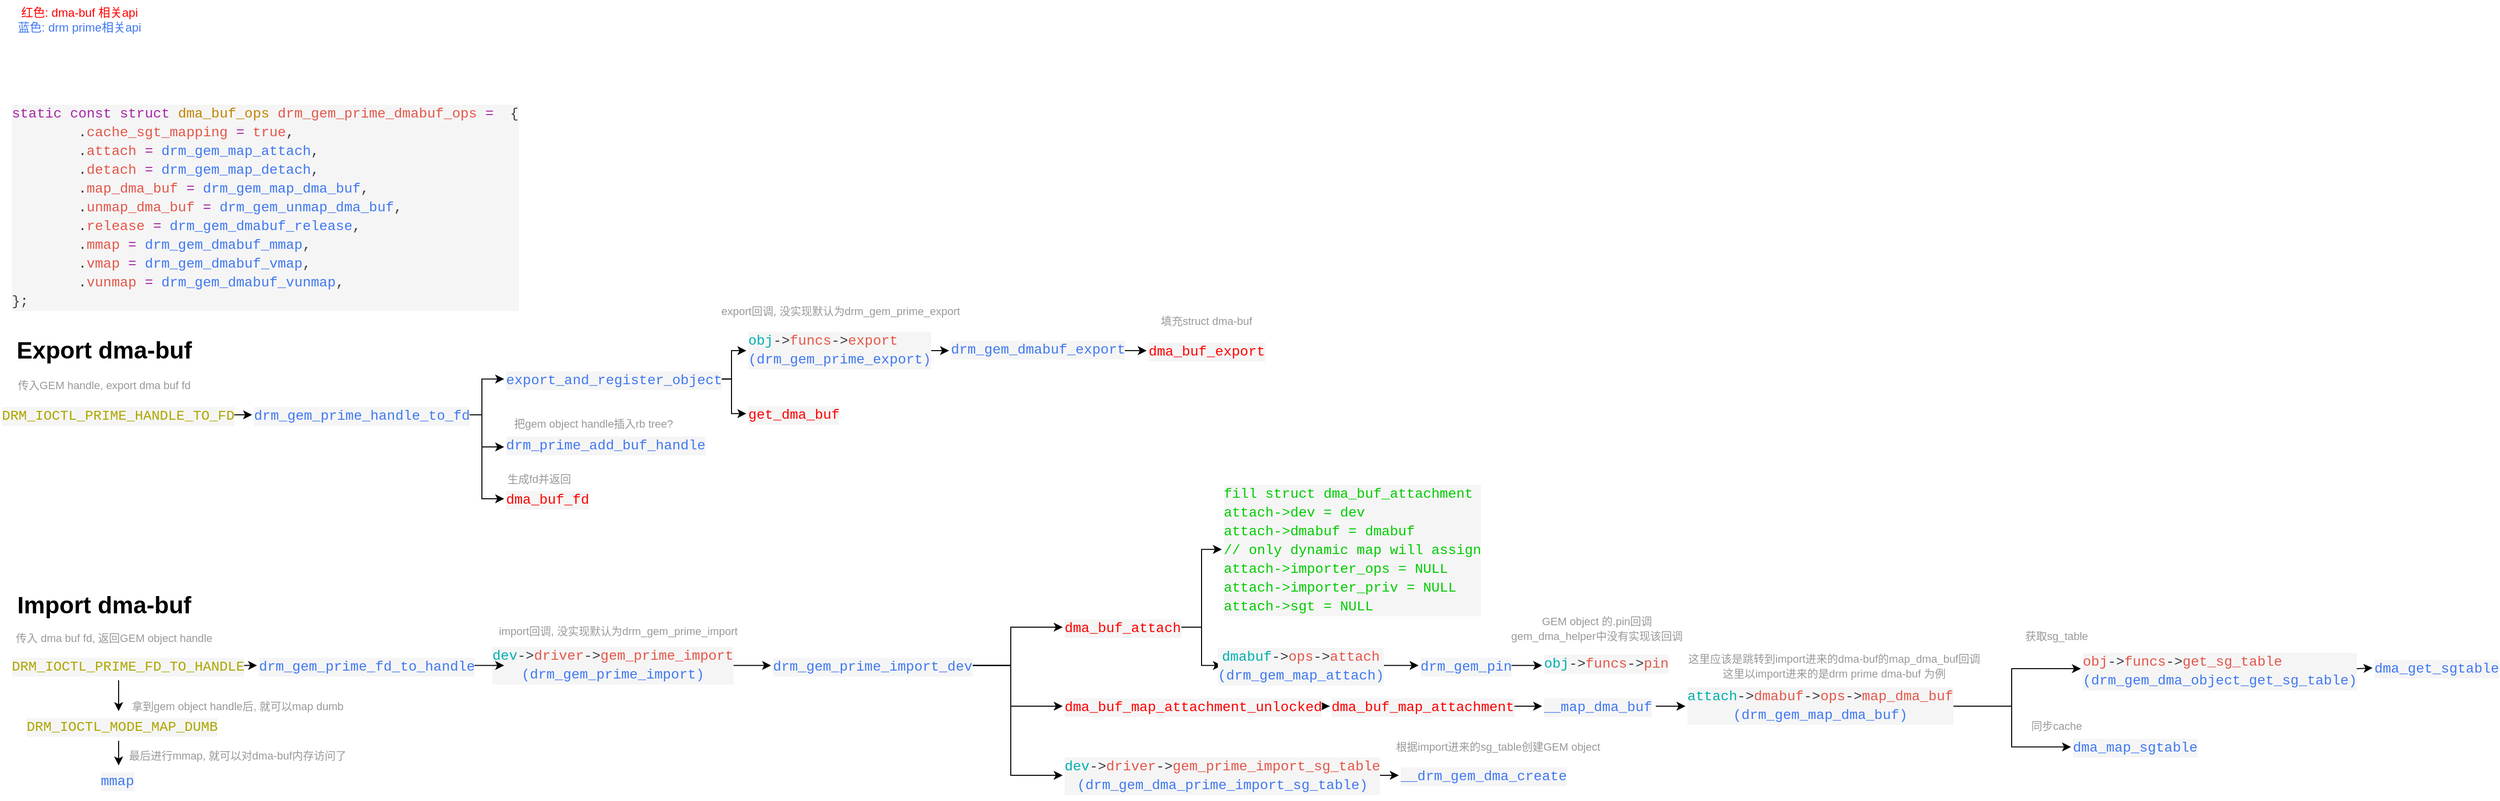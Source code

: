 <mxfile version="25.0.3">
  <diagram name="Page-1" id="syf8CGJI8Fy8KUV9CtZf">
    <mxGraphModel dx="1330" dy="1842" grid="1" gridSize="10" guides="1" tooltips="1" connect="1" arrows="1" fold="1" page="1" pageScale="1" pageWidth="827" pageHeight="1169" background="#FFFFFF" math="0" shadow="0">
      <root>
        <mxCell id="0" />
        <mxCell id="1" parent="0" />
        <mxCell id="7QPMSQ-8bjf0m_F3JloD-5" value="" style="edgeStyle=orthogonalEdgeStyle;rounded=0;orthogonalLoop=1;jettySize=auto;html=1;" parent="1" source="7QPMSQ-8bjf0m_F3JloD-2" target="7QPMSQ-8bjf0m_F3JloD-3" edge="1">
          <mxGeometry relative="1" as="geometry" />
        </mxCell>
        <mxCell id="7QPMSQ-8bjf0m_F3JloD-2" value="&lt;div style=&quot;color: #383a42;background-color: #f5f5f5;font-family: Consolas, &#39;Courier New&#39;, monospace;font-weight: normal;font-size: 14px;line-height: 19px;white-space: pre;&quot;&gt;&lt;div&gt;&lt;span style=&quot;color: #aca600;&quot;&gt;DRM_IOCTL_PRIME_HANDLE_TO_FD&lt;/span&gt;&lt;/div&gt;&lt;/div&gt;" style="text;whiteSpace=wrap;html=1;" parent="1" vertex="1">
          <mxGeometry y="55" width="230" height="30" as="geometry" />
        </mxCell>
        <mxCell id="7QPMSQ-8bjf0m_F3JloD-10" style="edgeStyle=orthogonalEdgeStyle;rounded=0;orthogonalLoop=1;jettySize=auto;html=1;exitX=1;exitY=0.5;exitDx=0;exitDy=0;entryX=0;entryY=0.5;entryDx=0;entryDy=0;" parent="1" source="7QPMSQ-8bjf0m_F3JloD-3" target="7QPMSQ-8bjf0m_F3JloD-8" edge="1">
          <mxGeometry relative="1" as="geometry" />
        </mxCell>
        <mxCell id="vuLgAwZv7nSGGhIB2zGk-6" style="edgeStyle=orthogonalEdgeStyle;rounded=0;orthogonalLoop=1;jettySize=auto;html=1;exitX=1;exitY=0.5;exitDx=0;exitDy=0;entryX=0;entryY=0.5;entryDx=0;entryDy=0;" edge="1" parent="1" source="7QPMSQ-8bjf0m_F3JloD-3" target="vuLgAwZv7nSGGhIB2zGk-5">
          <mxGeometry relative="1" as="geometry" />
        </mxCell>
        <mxCell id="vuLgAwZv7nSGGhIB2zGk-9" style="edgeStyle=orthogonalEdgeStyle;rounded=0;orthogonalLoop=1;jettySize=auto;html=1;exitX=1;exitY=0.5;exitDx=0;exitDy=0;entryX=0;entryY=0.5;entryDx=0;entryDy=0;" edge="1" parent="1" source="7QPMSQ-8bjf0m_F3JloD-3" target="vuLgAwZv7nSGGhIB2zGk-8">
          <mxGeometry relative="1" as="geometry" />
        </mxCell>
        <mxCell id="7QPMSQ-8bjf0m_F3JloD-3" value="&lt;div style=&quot;color: #383a42;background-color: #f5f5f5;font-family: Consolas, &#39;Courier New&#39;, monospace;font-weight: normal;font-size: 14px;line-height: 19px;white-space: pre;&quot;&gt;&lt;div&gt;&lt;span style=&quot;color: #4078f2;&quot;&gt;drm_gem_prime_handle_to_fd&lt;/span&gt;&lt;/div&gt;&lt;/div&gt;" style="text;whiteSpace=wrap;html=1;" parent="1" vertex="1">
          <mxGeometry x="255" y="55" width="210" height="30" as="geometry" />
        </mxCell>
        <mxCell id="7QPMSQ-8bjf0m_F3JloD-6" value="&lt;font color=&quot;#999999&quot; style=&quot;font-size: 11px;&quot;&gt;传入GEM handle, export dma buf fd&lt;/font&gt;" style="text;html=1;align=center;verticalAlign=middle;resizable=0;points=[];autosize=1;strokeColor=none;fillColor=none;" parent="1" vertex="1">
          <mxGeometry x="5" y="25" width="200" height="30" as="geometry" />
        </mxCell>
        <mxCell id="7QPMSQ-8bjf0m_F3JloD-13" value="" style="edgeStyle=orthogonalEdgeStyle;rounded=0;orthogonalLoop=1;jettySize=auto;html=1;" parent="1" source="7QPMSQ-8bjf0m_F3JloD-8" target="7QPMSQ-8bjf0m_F3JloD-12" edge="1">
          <mxGeometry relative="1" as="geometry" />
        </mxCell>
        <mxCell id="7QPMSQ-8bjf0m_F3JloD-15" style="edgeStyle=orthogonalEdgeStyle;rounded=0;orthogonalLoop=1;jettySize=auto;html=1;exitX=1;exitY=0.5;exitDx=0;exitDy=0;entryX=0;entryY=0.5;entryDx=0;entryDy=0;" parent="1" source="7QPMSQ-8bjf0m_F3JloD-8" target="7QPMSQ-8bjf0m_F3JloD-14" edge="1">
          <mxGeometry relative="1" as="geometry" />
        </mxCell>
        <mxCell id="7QPMSQ-8bjf0m_F3JloD-8" value="&lt;div style=&quot;color: #383a42;background-color: #f5f5f5;font-family: Consolas, &#39;Courier New&#39;, monospace;font-weight: normal;font-size: 14px;line-height: 19px;white-space: pre;&quot;&gt;&lt;div&gt;&lt;span style=&quot;color: #4078f2;&quot;&gt;export_and_register_object&lt;/span&gt;&lt;/div&gt;&lt;/div&gt;" style="text;whiteSpace=wrap;html=1;" parent="1" vertex="1">
          <mxGeometry x="510" y="18.75" width="210" height="30" as="geometry" />
        </mxCell>
        <mxCell id="7QPMSQ-8bjf0m_F3JloD-17" value="" style="edgeStyle=orthogonalEdgeStyle;rounded=0;orthogonalLoop=1;jettySize=auto;html=1;" parent="1" source="7QPMSQ-8bjf0m_F3JloD-12" target="7QPMSQ-8bjf0m_F3JloD-16" edge="1">
          <mxGeometry relative="1" as="geometry" />
        </mxCell>
        <mxCell id="7QPMSQ-8bjf0m_F3JloD-12" value="&lt;div style=&quot;color: #383a42;background-color: #f5f5f5;font-family: Consolas, &#39;Courier New&#39;, monospace;font-weight: normal;font-size: 14px;line-height: 19px;white-space: pre;&quot;&gt;&lt;div&gt;&lt;div style=&quot;line-height: 19px;&quot;&gt;&lt;span style=&quot;color: #00afaf;&quot;&gt;obj&lt;/span&gt;-&amp;gt;&lt;span style=&quot;color: #e45649;&quot;&gt;funcs&lt;/span&gt;-&amp;gt;&lt;span style=&quot;color: #e45649;&quot;&gt;export&lt;/span&gt;&lt;/div&gt;&lt;/div&gt;&lt;div&gt;&lt;span style=&quot;color: #4078f2;&quot;&gt;(drm_gem_prime_export)&lt;/span&gt;&lt;/div&gt;&lt;/div&gt;" style="text;whiteSpace=wrap;html=1;" parent="1" vertex="1">
          <mxGeometry x="755" y="-21.25" width="160" height="52.5" as="geometry" />
        </mxCell>
        <mxCell id="7QPMSQ-8bjf0m_F3JloD-14" value="&lt;div style=&quot;background-color: rgb(245, 245, 245); font-family: Consolas, &amp;quot;Courier New&amp;quot;, monospace; font-weight: normal; font-size: 14px; line-height: 19px; white-space: pre;&quot;&gt;&lt;div style=&quot;&quot;&gt;&lt;font color=&quot;#ff0000&quot;&gt;get_dma_buf&lt;/font&gt;&lt;/div&gt;&lt;/div&gt;" style="text;whiteSpace=wrap;html=1;" parent="1" vertex="1">
          <mxGeometry x="755" y="53.75" width="90" height="30" as="geometry" />
        </mxCell>
        <mxCell id="7QPMSQ-8bjf0m_F3JloD-19" value="" style="edgeStyle=orthogonalEdgeStyle;rounded=0;orthogonalLoop=1;jettySize=auto;html=1;" parent="1" source="7QPMSQ-8bjf0m_F3JloD-16" target="7QPMSQ-8bjf0m_F3JloD-18" edge="1">
          <mxGeometry relative="1" as="geometry" />
        </mxCell>
        <mxCell id="7QPMSQ-8bjf0m_F3JloD-16" value="&lt;div style=&quot;color: #383a42;background-color: #f5f5f5;font-family: Consolas, &#39;Courier New&#39;, monospace;font-weight: normal;font-size: 14px;line-height: 19px;white-space: pre;&quot;&gt;&lt;div&gt;&lt;span style=&quot;color: #4078f2;&quot;&gt;drm_gem_dmabuf_export&lt;/span&gt;&lt;/div&gt;&lt;/div&gt;" style="text;whiteSpace=wrap;html=1;" parent="1" vertex="1">
          <mxGeometry x="960" y="-12.5" width="170" height="35" as="geometry" />
        </mxCell>
        <mxCell id="7QPMSQ-8bjf0m_F3JloD-18" value="&lt;div style=&quot;background-color: rgb(245, 245, 245); font-family: Consolas, &amp;quot;Courier New&amp;quot;, monospace; font-weight: normal; font-size: 14px; line-height: 19px; white-space: pre;&quot;&gt;&lt;div style=&quot;&quot;&gt;&lt;font color=&quot;#ff0000&quot;&gt;dma_buf_export&lt;/font&gt;&lt;/div&gt;&lt;/div&gt;" style="text;whiteSpace=wrap;html=1;" parent="1" vertex="1">
          <mxGeometry x="1160" y="-10" width="120" height="30" as="geometry" />
        </mxCell>
        <mxCell id="7QPMSQ-8bjf0m_F3JloD-24" value="" style="edgeStyle=orthogonalEdgeStyle;rounded=0;orthogonalLoop=1;jettySize=auto;html=1;" parent="1" source="7QPMSQ-8bjf0m_F3JloD-20" target="7QPMSQ-8bjf0m_F3JloD-23" edge="1">
          <mxGeometry relative="1" as="geometry" />
        </mxCell>
        <mxCell id="vuLgAwZv7nSGGhIB2zGk-18" value="" style="edgeStyle=orthogonalEdgeStyle;rounded=0;orthogonalLoop=1;jettySize=auto;html=1;" edge="1" parent="1" source="7QPMSQ-8bjf0m_F3JloD-20" target="vuLgAwZv7nSGGhIB2zGk-17">
          <mxGeometry relative="1" as="geometry" />
        </mxCell>
        <mxCell id="7QPMSQ-8bjf0m_F3JloD-20" value="&lt;div style=&quot;color: #383a42;background-color: #f5f5f5;font-family: Consolas, &#39;Courier New&#39;, monospace;font-weight: normal;font-size: 14px;line-height: 19px;white-space: pre;&quot;&gt;&lt;div&gt;&lt;span style=&quot;color: #aca600;&quot;&gt;DRM_IOCTL_PRIME_FD_TO_HANDLE&lt;/span&gt;&lt;/div&gt;&lt;/div&gt;" style="text;whiteSpace=wrap;html=1;" parent="1" vertex="1">
          <mxGeometry x="10" y="308.75" width="220" height="30" as="geometry" />
        </mxCell>
        <mxCell id="7QPMSQ-8bjf0m_F3JloD-21" value="传入 dma buf fd, 返回GEM object handle" style="text;html=1;align=center;verticalAlign=middle;resizable=0;points=[];autosize=1;strokeColor=none;fillColor=none;fontSize=11;fontColor=#999999;" parent="1" vertex="1">
          <mxGeometry x="5" y="281.25" width="220" height="30" as="geometry" />
        </mxCell>
        <mxCell id="7QPMSQ-8bjf0m_F3JloD-27" value="" style="edgeStyle=orthogonalEdgeStyle;rounded=0;orthogonalLoop=1;jettySize=auto;html=1;" parent="1" source="7QPMSQ-8bjf0m_F3JloD-22" target="7QPMSQ-8bjf0m_F3JloD-25" edge="1">
          <mxGeometry relative="1" as="geometry" />
        </mxCell>
        <mxCell id="7QPMSQ-8bjf0m_F3JloD-22" value="&lt;div style=&quot;color: #383a42;background-color: #f5f5f5;font-family: Consolas, &#39;Courier New&#39;, monospace;font-weight: normal;font-size: 14px;line-height: 19px;white-space: pre;&quot;&gt;&lt;div&gt;&lt;div style=&quot;line-height: 19px;&quot;&gt;&lt;span style=&quot;color: #00afaf;&quot;&gt;dev&lt;/span&gt;-&amp;gt;&lt;span style=&quot;color: #e45649;&quot;&gt;driver&lt;/span&gt;-&amp;gt;&lt;span style=&quot;color: #e45649;&quot;&gt;gem_prime_import&lt;/span&gt;&lt;/div&gt;&lt;/div&gt;&lt;div&gt;&lt;span style=&quot;color: #4078f2;&quot;&gt;(drm_gem_prime_import)&lt;/span&gt;&lt;/div&gt;&lt;/div&gt;" style="text;whiteSpace=wrap;html=1;align=center;" parent="1" vertex="1">
          <mxGeometry x="510" y="297.5" width="220" height="52.5" as="geometry" />
        </mxCell>
        <mxCell id="7QPMSQ-8bjf0m_F3JloD-26" value="" style="edgeStyle=orthogonalEdgeStyle;rounded=0;orthogonalLoop=1;jettySize=auto;html=1;" parent="1" source="7QPMSQ-8bjf0m_F3JloD-23" target="7QPMSQ-8bjf0m_F3JloD-22" edge="1">
          <mxGeometry relative="1" as="geometry" />
        </mxCell>
        <mxCell id="7QPMSQ-8bjf0m_F3JloD-23" value="&lt;div style=&quot;color: #383a42;background-color: #f5f5f5;font-family: Consolas, &#39;Courier New&#39;, monospace;font-weight: normal;font-size: 14px;line-height: 19px;white-space: pre;&quot;&gt;&lt;div&gt;&lt;span style=&quot;color: #4078f2;&quot;&gt;drm_gem_prime_fd_to_handle&lt;/span&gt;&lt;/div&gt;&lt;/div&gt;" style="text;whiteSpace=wrap;html=1;" parent="1" vertex="1">
          <mxGeometry x="260" y="308.75" width="210" height="30" as="geometry" />
        </mxCell>
        <mxCell id="7QPMSQ-8bjf0m_F3JloD-29" style="edgeStyle=orthogonalEdgeStyle;rounded=0;orthogonalLoop=1;jettySize=auto;html=1;exitX=1;exitY=0.5;exitDx=0;exitDy=0;entryX=0;entryY=0.5;entryDx=0;entryDy=0;" parent="1" source="7QPMSQ-8bjf0m_F3JloD-25" target="7QPMSQ-8bjf0m_F3JloD-28" edge="1">
          <mxGeometry relative="1" as="geometry" />
        </mxCell>
        <mxCell id="7QPMSQ-8bjf0m_F3JloD-41" style="edgeStyle=orthogonalEdgeStyle;rounded=0;orthogonalLoop=1;jettySize=auto;html=1;exitX=1;exitY=0.5;exitDx=0;exitDy=0;entryX=0;entryY=0.5;entryDx=0;entryDy=0;" parent="1" source="7QPMSQ-8bjf0m_F3JloD-25" target="7QPMSQ-8bjf0m_F3JloD-39" edge="1">
          <mxGeometry relative="1" as="geometry" />
        </mxCell>
        <mxCell id="7QPMSQ-8bjf0m_F3JloD-43" style="edgeStyle=orthogonalEdgeStyle;rounded=0;orthogonalLoop=1;jettySize=auto;html=1;exitX=1;exitY=0.5;exitDx=0;exitDy=0;entryX=0;entryY=0.5;entryDx=0;entryDy=0;" parent="1" source="7QPMSQ-8bjf0m_F3JloD-25" target="7QPMSQ-8bjf0m_F3JloD-42" edge="1">
          <mxGeometry relative="1" as="geometry" />
        </mxCell>
        <mxCell id="7QPMSQ-8bjf0m_F3JloD-25" value="&lt;div style=&quot;color: #383a42;background-color: #f5f5f5;font-family: Consolas, &#39;Courier New&#39;, monospace;font-weight: normal;font-size: 14px;line-height: 19px;white-space: pre;&quot;&gt;&lt;div&gt;&lt;span style=&quot;color: #4078f2;&quot;&gt;drm_gem_prime_import_dev&lt;/span&gt;&lt;/div&gt;&lt;/div&gt;" style="text;whiteSpace=wrap;html=1;" parent="1" vertex="1">
          <mxGeometry x="780" y="308.75" width="190" height="30" as="geometry" />
        </mxCell>
        <mxCell id="7QPMSQ-8bjf0m_F3JloD-31" value="" style="edgeStyle=orthogonalEdgeStyle;rounded=0;orthogonalLoop=1;jettySize=auto;html=1;" parent="1" source="7QPMSQ-8bjf0m_F3JloD-28" target="7QPMSQ-8bjf0m_F3JloD-30" edge="1">
          <mxGeometry relative="1" as="geometry" />
        </mxCell>
        <mxCell id="7QPMSQ-8bjf0m_F3JloD-54" style="edgeStyle=orthogonalEdgeStyle;rounded=0;orthogonalLoop=1;jettySize=auto;html=1;exitX=1;exitY=0.5;exitDx=0;exitDy=0;entryX=0;entryY=0.5;entryDx=0;entryDy=0;" parent="1" source="7QPMSQ-8bjf0m_F3JloD-28" target="7QPMSQ-8bjf0m_F3JloD-52" edge="1">
          <mxGeometry relative="1" as="geometry" />
        </mxCell>
        <mxCell id="7QPMSQ-8bjf0m_F3JloD-28" value="&lt;div style=&quot;background-color: rgb(245, 245, 245); font-family: Consolas, &amp;quot;Courier New&amp;quot;, monospace; font-weight: normal; font-size: 14px; line-height: 19px; white-space: pre;&quot;&gt;&lt;div style=&quot;&quot;&gt;&lt;font color=&quot;#ff0000&quot;&gt;dma_buf_attach&lt;/font&gt;&lt;/div&gt;&lt;/div&gt;" style="text;whiteSpace=wrap;html=1;" parent="1" vertex="1">
          <mxGeometry x="1075" y="270" width="120" height="30" as="geometry" />
        </mxCell>
        <mxCell id="7QPMSQ-8bjf0m_F3JloD-35" value="" style="edgeStyle=orthogonalEdgeStyle;rounded=0;orthogonalLoop=1;jettySize=auto;html=1;" parent="1" source="7QPMSQ-8bjf0m_F3JloD-30" target="7QPMSQ-8bjf0m_F3JloD-34" edge="1">
          <mxGeometry relative="1" as="geometry" />
        </mxCell>
        <mxCell id="7QPMSQ-8bjf0m_F3JloD-30" value="&lt;div style=&quot;background-color: rgb(245, 245, 245); font-family: Consolas, &amp;quot;Courier New&amp;quot;, monospace; font-weight: normal; font-size: 14px; line-height: 19px; white-space: pre;&quot;&gt;&lt;div style=&quot;color: rgb(56, 58, 66);&quot;&gt;&lt;span style=&quot;color: #00afaf;&quot;&gt;dmabuf&lt;/span&gt;&lt;span style=&quot;color: #383a42;&quot;&gt;-&amp;gt;&lt;/span&gt;&lt;span style=&quot;color: #e45649;&quot;&gt;ops&lt;/span&gt;&lt;span style=&quot;color: #383a42;&quot;&gt;-&amp;gt;&lt;/span&gt;&lt;span style=&quot;color: #e45649;&quot;&gt;attach&lt;/span&gt;&lt;/div&gt;&lt;div style=&quot;&quot;&gt;&lt;span style=&quot;color: rgb(64, 120, 242);&quot;&gt;(drm_gem_map_attach)&lt;/span&gt;&lt;/div&gt;&lt;/div&gt;" style="text;whiteSpace=wrap;html=1;align=center;" parent="1" vertex="1">
          <mxGeometry x="1236" y="298.75" width="160" height="50" as="geometry" />
        </mxCell>
        <mxCell id="7QPMSQ-8bjf0m_F3JloD-32" value="&lt;div style=&quot;color: #383a42;background-color: #f5f5f5;font-family: Consolas, &#39;Courier New&#39;, monospace;font-weight: normal;font-size: 14px;line-height: 19px;white-space: pre;&quot;&gt;&lt;div&gt;&lt;span style=&quot;color: #a626a4;&quot;&gt;static&lt;/span&gt;&lt;span style=&quot;color: #383a42;&quot;&gt; &lt;/span&gt;&lt;span style=&quot;color: #a626a4;&quot;&gt;const&lt;/span&gt;&lt;span style=&quot;color: #383a42;&quot;&gt; &lt;/span&gt;&lt;span style=&quot;color: #a626a4;&quot;&gt;struct&lt;/span&gt;&lt;span style=&quot;color: #383a42;&quot;&gt; &lt;/span&gt;&lt;span style=&quot;color: #c18401;&quot;&gt;dma_buf_ops&lt;/span&gt;&lt;span style=&quot;color: #383a42;&quot;&gt; &lt;/span&gt;&lt;span style=&quot;color: #e45649;&quot;&gt;drm_gem_prime_dmabuf_ops&lt;/span&gt;&lt;span style=&quot;color: #383a42;&quot;&gt; &lt;/span&gt;&lt;span style=&quot;color: #a626a4;&quot;&gt;=&lt;/span&gt;&lt;span style=&quot;color: #383a42;&quot;&gt; &amp;nbsp;{&lt;/span&gt;&lt;/div&gt;&lt;div&gt;&lt;span style=&quot;color: #383a42;&quot;&gt;&amp;nbsp; &amp;nbsp; &amp;nbsp; &amp;nbsp; .&lt;/span&gt;&lt;span style=&quot;color: #e45649;&quot;&gt;cache_sgt_mapping&lt;/span&gt;&lt;span style=&quot;color: #383a42;&quot;&gt; &lt;/span&gt;&lt;span style=&quot;color: #a626a4;&quot;&gt;=&lt;/span&gt;&lt;span style=&quot;color: #383a42;&quot;&gt; &lt;/span&gt;&lt;span style=&quot;color: #e45649;&quot;&gt;true&lt;/span&gt;&lt;span style=&quot;color: #383a42;&quot;&gt;,&lt;/span&gt;&lt;/div&gt;&lt;div&gt;&lt;span style=&quot;color: #383a42;&quot;&gt;&amp;nbsp; &amp;nbsp; &amp;nbsp; &amp;nbsp; .&lt;/span&gt;&lt;span style=&quot;color: #e45649;&quot;&gt;attach&lt;/span&gt;&lt;span style=&quot;color: #383a42;&quot;&gt; &lt;/span&gt;&lt;span style=&quot;color: #a626a4;&quot;&gt;=&lt;/span&gt;&lt;span style=&quot;color: #383a42;&quot;&gt; &lt;/span&gt;&lt;span style=&quot;color: #4078f2;&quot;&gt;drm_gem_map_attach&lt;/span&gt;&lt;span style=&quot;color: #383a42;&quot;&gt;,&lt;/span&gt;&lt;/div&gt;&lt;div&gt;&lt;span style=&quot;color: #383a42;&quot;&gt;&amp;nbsp; &amp;nbsp; &amp;nbsp; &amp;nbsp; .&lt;/span&gt;&lt;span style=&quot;color: #e45649;&quot;&gt;detach&lt;/span&gt;&lt;span style=&quot;color: #383a42;&quot;&gt; &lt;/span&gt;&lt;span style=&quot;color: #a626a4;&quot;&gt;=&lt;/span&gt;&lt;span style=&quot;color: #383a42;&quot;&gt; &lt;/span&gt;&lt;span style=&quot;color: #4078f2;&quot;&gt;drm_gem_map_detach&lt;/span&gt;&lt;span style=&quot;color: #383a42;&quot;&gt;,&lt;/span&gt;&lt;/div&gt;&lt;div&gt;&lt;span style=&quot;color: #383a42;&quot;&gt;&amp;nbsp; &amp;nbsp; &amp;nbsp; &amp;nbsp; .&lt;/span&gt;&lt;span style=&quot;color: #e45649;&quot;&gt;map_dma_buf&lt;/span&gt;&lt;span style=&quot;color: #383a42;&quot;&gt; &lt;/span&gt;&lt;span style=&quot;color: #a626a4;&quot;&gt;=&lt;/span&gt;&lt;span style=&quot;color: #383a42;&quot;&gt; &lt;/span&gt;&lt;span style=&quot;color: #4078f2;&quot;&gt;drm_gem_map_dma_buf&lt;/span&gt;&lt;span style=&quot;color: #383a42;&quot;&gt;,&lt;/span&gt;&lt;/div&gt;&lt;div&gt;&lt;span style=&quot;color: #383a42;&quot;&gt;&amp;nbsp; &amp;nbsp; &amp;nbsp; &amp;nbsp; .&lt;/span&gt;&lt;span style=&quot;color: #e45649;&quot;&gt;unmap_dma_buf&lt;/span&gt;&lt;span style=&quot;color: #383a42;&quot;&gt; &lt;/span&gt;&lt;span style=&quot;color: #a626a4;&quot;&gt;=&lt;/span&gt;&lt;span style=&quot;color: #383a42;&quot;&gt; &lt;/span&gt;&lt;span style=&quot;color: #4078f2;&quot;&gt;drm_gem_unmap_dma_buf&lt;/span&gt;&lt;span style=&quot;color: #383a42;&quot;&gt;,&lt;/span&gt;&lt;/div&gt;&lt;div&gt;&lt;span style=&quot;color: #383a42;&quot;&gt;&amp;nbsp; &amp;nbsp; &amp;nbsp; &amp;nbsp; .&lt;/span&gt;&lt;span style=&quot;color: #e45649;&quot;&gt;release&lt;/span&gt;&lt;span style=&quot;color: #383a42;&quot;&gt; &lt;/span&gt;&lt;span style=&quot;color: #a626a4;&quot;&gt;=&lt;/span&gt;&lt;span style=&quot;color: #383a42;&quot;&gt; &lt;/span&gt;&lt;span style=&quot;color: #4078f2;&quot;&gt;drm_gem_dmabuf_release&lt;/span&gt;&lt;span style=&quot;color: #383a42;&quot;&gt;,&lt;/span&gt;&lt;/div&gt;&lt;div&gt;&lt;span style=&quot;color: #383a42;&quot;&gt;&amp;nbsp; &amp;nbsp; &amp;nbsp; &amp;nbsp; .&lt;/span&gt;&lt;span style=&quot;color: #e45649;&quot;&gt;mmap&lt;/span&gt;&lt;span style=&quot;color: #383a42;&quot;&gt; &lt;/span&gt;&lt;span style=&quot;color: #a626a4;&quot;&gt;=&lt;/span&gt;&lt;span style=&quot;color: #383a42;&quot;&gt; &lt;/span&gt;&lt;span style=&quot;color: #4078f2;&quot;&gt;drm_gem_dmabuf_mmap&lt;/span&gt;&lt;span style=&quot;color: #383a42;&quot;&gt;,&lt;/span&gt;&lt;/div&gt;&lt;div&gt;&lt;span style=&quot;color: #383a42;&quot;&gt;&amp;nbsp; &amp;nbsp; &amp;nbsp; &amp;nbsp; .&lt;/span&gt;&lt;span style=&quot;color: #e45649;&quot;&gt;vmap&lt;/span&gt;&lt;span style=&quot;color: #383a42;&quot;&gt; &lt;/span&gt;&lt;span style=&quot;color: #a626a4;&quot;&gt;=&lt;/span&gt;&lt;span style=&quot;color: #383a42;&quot;&gt; &lt;/span&gt;&lt;span style=&quot;color: #4078f2;&quot;&gt;drm_gem_dmabuf_vmap&lt;/span&gt;&lt;span style=&quot;color: #383a42;&quot;&gt;,&lt;/span&gt;&lt;/div&gt;&lt;div&gt;&lt;span style=&quot;color: #383a42;&quot;&gt;&amp;nbsp; &amp;nbsp; &amp;nbsp; &amp;nbsp; .&lt;/span&gt;&lt;span style=&quot;color: #e45649;&quot;&gt;vunmap&lt;/span&gt;&lt;span style=&quot;color: #383a42;&quot;&gt; &lt;/span&gt;&lt;span style=&quot;color: #a626a4;&quot;&gt;=&lt;/span&gt;&lt;span style=&quot;color: #383a42;&quot;&gt; &lt;/span&gt;&lt;span style=&quot;color: #4078f2;&quot;&gt;drm_gem_dmabuf_vunmap&lt;/span&gt;&lt;span style=&quot;color: #383a42;&quot;&gt;,&lt;/span&gt;&lt;/div&gt;&lt;div&gt;&lt;span style=&quot;color: #383a42;&quot;&gt;};&lt;/span&gt;&lt;/div&gt;&lt;/div&gt;" style="text;whiteSpace=wrap;html=1;" parent="1" vertex="1">
          <mxGeometry x="10" y="-251.25" width="500" height="230" as="geometry" />
        </mxCell>
        <mxCell id="7QPMSQ-8bjf0m_F3JloD-37" value="" style="edgeStyle=orthogonalEdgeStyle;rounded=0;orthogonalLoop=1;jettySize=auto;html=1;" parent="1" source="7QPMSQ-8bjf0m_F3JloD-34" target="7QPMSQ-8bjf0m_F3JloD-36" edge="1">
          <mxGeometry relative="1" as="geometry" />
        </mxCell>
        <mxCell id="7QPMSQ-8bjf0m_F3JloD-34" value="&lt;div style=&quot;color: #383a42;background-color: #f5f5f5;font-family: Consolas, &#39;Courier New&#39;, monospace;font-weight: normal;font-size: 14px;line-height: 19px;white-space: pre;&quot;&gt;&lt;div&gt;&lt;span style=&quot;color: #4078f2;&quot;&gt;drm_gem_pin&lt;/span&gt;&lt;/div&gt;&lt;/div&gt;" style="text;whiteSpace=wrap;html=1;" parent="1" vertex="1">
          <mxGeometry x="1435" y="308.75" width="90" height="30" as="geometry" />
        </mxCell>
        <mxCell id="7QPMSQ-8bjf0m_F3JloD-36" value="&lt;div style=&quot;color: #383a42;background-color: #f5f5f5;font-family: Consolas, &#39;Courier New&#39;, monospace;font-weight: normal;font-size: 14px;line-height: 19px;white-space: pre;&quot;&gt;&lt;div&gt;&lt;span style=&quot;color: #00afaf;&quot;&gt;obj&lt;/span&gt;&lt;span style=&quot;color: #383a42;&quot;&gt;-&amp;gt;&lt;/span&gt;&lt;span style=&quot;color: #e45649;&quot;&gt;funcs&lt;/span&gt;&lt;span style=&quot;color: #383a42;&quot;&gt;-&amp;gt;&lt;/span&gt;&lt;span style=&quot;color: #e45649;&quot;&gt;pin&lt;/span&gt;&lt;/div&gt;&lt;/div&gt;" style="text;whiteSpace=wrap;html=1;" parent="1" vertex="1">
          <mxGeometry x="1560" y="306.25" width="120" height="35" as="geometry" />
        </mxCell>
        <mxCell id="7QPMSQ-8bjf0m_F3JloD-38" value="&lt;font color=&quot;#999999&quot; style=&quot;font-size: 11px;&quot;&gt;GEM object 的.pin回调&lt;/font&gt;&lt;div&gt;&lt;font color=&quot;#999999&quot;&gt;&lt;span style=&quot;font-size: 11px;&quot;&gt;gem_dma_helper中没有实现该回调&lt;/span&gt;&lt;/font&gt;&lt;/div&gt;" style="text;html=1;align=center;verticalAlign=middle;resizable=0;points=[];autosize=1;strokeColor=none;fillColor=none;" parent="1" vertex="1">
          <mxGeometry x="1515" y="266.25" width="200" height="40" as="geometry" />
        </mxCell>
        <mxCell id="7QPMSQ-8bjf0m_F3JloD-46" value="" style="edgeStyle=orthogonalEdgeStyle;rounded=0;orthogonalLoop=1;jettySize=auto;html=1;" parent="1" source="7QPMSQ-8bjf0m_F3JloD-39" target="7QPMSQ-8bjf0m_F3JloD-45" edge="1">
          <mxGeometry relative="1" as="geometry" />
        </mxCell>
        <mxCell id="7QPMSQ-8bjf0m_F3JloD-39" value="&lt;div style=&quot;background-color: rgb(245, 245, 245); font-family: Consolas, &amp;quot;Courier New&amp;quot;, monospace; font-weight: normal; font-size: 14px; line-height: 19px; white-space: pre;&quot;&gt;&lt;div style=&quot;&quot;&gt;&lt;font color=&quot;#ff0000&quot;&gt;dma_buf_map_attachment_unlocked&lt;/font&gt;&lt;/div&gt;&lt;/div&gt;" style="text;whiteSpace=wrap;html=1;" parent="1" vertex="1">
          <mxGeometry x="1075" y="350" width="250" height="30" as="geometry" />
        </mxCell>
        <mxCell id="7QPMSQ-8bjf0m_F3JloD-40" value="&lt;font color=&quot;#ff0000&quot;&gt;红色: dma-buf 相关api&lt;/font&gt;&lt;div&gt;&lt;font color=&quot;#4078f2&quot;&gt;蓝色: drm prime相关api&lt;/font&gt;&lt;/div&gt;" style="text;html=1;align=center;verticalAlign=middle;resizable=0;points=[];autosize=1;strokeColor=none;fillColor=none;" parent="1" vertex="1">
          <mxGeometry x="5" y="-350" width="150" height="40" as="geometry" />
        </mxCell>
        <mxCell id="7QPMSQ-8bjf0m_F3JloD-67" value="" style="edgeStyle=orthogonalEdgeStyle;rounded=0;orthogonalLoop=1;jettySize=auto;html=1;" parent="1" source="7QPMSQ-8bjf0m_F3JloD-42" target="7QPMSQ-8bjf0m_F3JloD-66" edge="1">
          <mxGeometry relative="1" as="geometry" />
        </mxCell>
        <mxCell id="7QPMSQ-8bjf0m_F3JloD-42" value="&lt;div style=&quot;background-color: rgb(245, 245, 245); font-family: Consolas, &amp;quot;Courier New&amp;quot;, monospace; font-weight: normal; font-size: 14px; line-height: 19px; white-space: pre;&quot;&gt;&lt;div style=&quot;color: rgb(56, 58, 66);&quot;&gt;&lt;span style=&quot;color: #00afaf;&quot;&gt;dev&lt;/span&gt;&lt;span style=&quot;color: #383a42;&quot;&gt;-&amp;gt;&lt;/span&gt;&lt;span style=&quot;color: #e45649;&quot;&gt;driver&lt;/span&gt;&lt;span style=&quot;color: #383a42;&quot;&gt;-&amp;gt;&lt;/span&gt;&lt;span style=&quot;color: #e45649;&quot;&gt;gem_prime_import_sg_table&lt;/span&gt;&lt;/div&gt;&lt;div style=&quot;text-align: center;&quot;&gt;&lt;font color=&quot;#4078f2&quot;&gt;(drm_gem_dma_prime_import_sg_table)&lt;/font&gt;&lt;/div&gt;&lt;/div&gt;" style="text;whiteSpace=wrap;html=1;" parent="1" vertex="1">
          <mxGeometry x="1075" y="410" width="300" height="50" as="geometry" />
        </mxCell>
        <mxCell id="7QPMSQ-8bjf0m_F3JloD-48" value="" style="edgeStyle=orthogonalEdgeStyle;rounded=0;orthogonalLoop=1;jettySize=auto;html=1;" parent="1" source="7QPMSQ-8bjf0m_F3JloD-45" target="7QPMSQ-8bjf0m_F3JloD-47" edge="1">
          <mxGeometry relative="1" as="geometry" />
        </mxCell>
        <mxCell id="7QPMSQ-8bjf0m_F3JloD-45" value="&lt;div style=&quot;background-color: rgb(245, 245, 245); font-family: Consolas, &amp;quot;Courier New&amp;quot;, monospace; font-weight: normal; font-size: 14px; line-height: 19px; white-space: pre;&quot;&gt;&lt;div style=&quot;&quot;&gt;&lt;font color=&quot;#ff0000&quot;&gt;dma_buf_map_attachment&lt;/font&gt;&lt;/div&gt;&lt;/div&gt;" style="text;whiteSpace=wrap;html=1;" parent="1" vertex="1">
          <mxGeometry x="1345" y="350" width="180" height="30" as="geometry" />
        </mxCell>
        <mxCell id="7QPMSQ-8bjf0m_F3JloD-50" value="" style="edgeStyle=orthogonalEdgeStyle;rounded=0;orthogonalLoop=1;jettySize=auto;html=1;" parent="1" source="7QPMSQ-8bjf0m_F3JloD-47" target="7QPMSQ-8bjf0m_F3JloD-49" edge="1">
          <mxGeometry relative="1" as="geometry" />
        </mxCell>
        <mxCell id="7QPMSQ-8bjf0m_F3JloD-47" value="&lt;div style=&quot;color: #383a42;background-color: #f5f5f5;font-family: Consolas, &#39;Courier New&#39;, monospace;font-weight: normal;font-size: 14px;line-height: 19px;white-space: pre;&quot;&gt;&lt;div&gt;&lt;span style=&quot;color: #4078f2;&quot;&gt;__map_dma_buf&lt;/span&gt;&lt;/div&gt;&lt;/div&gt;" style="text;whiteSpace=wrap;html=1;" parent="1" vertex="1">
          <mxGeometry x="1560" y="350" width="115" height="30" as="geometry" />
        </mxCell>
        <mxCell id="7QPMSQ-8bjf0m_F3JloD-70" style="edgeStyle=orthogonalEdgeStyle;rounded=0;orthogonalLoop=1;jettySize=auto;html=1;exitX=1;exitY=0.5;exitDx=0;exitDy=0;" parent="1" source="7QPMSQ-8bjf0m_F3JloD-49" target="7QPMSQ-8bjf0m_F3JloD-55" edge="1">
          <mxGeometry relative="1" as="geometry">
            <Array as="points">
              <mxPoint x="2035" y="365" />
              <mxPoint x="2035" y="327" />
            </Array>
          </mxGeometry>
        </mxCell>
        <mxCell id="7QPMSQ-8bjf0m_F3JloD-71" style="edgeStyle=orthogonalEdgeStyle;rounded=0;orthogonalLoop=1;jettySize=auto;html=1;exitX=1;exitY=0.5;exitDx=0;exitDy=0;entryX=0;entryY=0.5;entryDx=0;entryDy=0;" parent="1" source="7QPMSQ-8bjf0m_F3JloD-49" target="7QPMSQ-8bjf0m_F3JloD-56" edge="1">
          <mxGeometry relative="1" as="geometry">
            <Array as="points">
              <mxPoint x="2035" y="365" />
              <mxPoint x="2035" y="406" />
            </Array>
          </mxGeometry>
        </mxCell>
        <mxCell id="7QPMSQ-8bjf0m_F3JloD-49" value="&lt;div style=&quot;background-color: rgb(245, 245, 245); font-family: Consolas, &amp;quot;Courier New&amp;quot;, monospace; font-weight: normal; font-size: 14px; line-height: 19px; white-space: pre;&quot;&gt;&lt;div style=&quot;color: rgb(56, 58, 66);&quot;&gt;&lt;span style=&quot;color: #00afaf;&quot;&gt;attach&lt;/span&gt;&lt;span style=&quot;color: #383a42;&quot;&gt;-&amp;gt;&lt;/span&gt;&lt;span style=&quot;color: #e45649;&quot;&gt;dmabuf&lt;/span&gt;&lt;span style=&quot;color: #383a42;&quot;&gt;-&amp;gt;&lt;/span&gt;&lt;span style=&quot;color: #e45649;&quot;&gt;ops&lt;/span&gt;&lt;span style=&quot;color: #383a42;&quot;&gt;-&amp;gt;&lt;/span&gt;&lt;span style=&quot;color: #e45649;&quot;&gt;map_dma_buf&lt;/span&gt;&lt;/div&gt;&lt;div style=&quot;text-align: center;&quot;&gt;&lt;font color=&quot;#4078f2&quot;&gt;(drm_gem_map_dma_buf)&lt;/font&gt;&lt;/div&gt;&lt;/div&gt;" style="text;whiteSpace=wrap;html=1;" parent="1" vertex="1">
          <mxGeometry x="1705" y="338.75" width="250" height="52.5" as="geometry" />
        </mxCell>
        <mxCell id="7QPMSQ-8bjf0m_F3JloD-52" value="&lt;div style=&quot;background-color: rgb(245, 245, 245); font-family: Consolas, &amp;quot;Courier New&amp;quot;, monospace; font-weight: normal; font-size: 14px; line-height: 19px; white-space: pre;&quot;&gt;&lt;div style=&quot;&quot;&gt;&lt;font color=&quot;#00cc00&quot;&gt;fill struct dma_buf_attachment&lt;/font&gt;&lt;/div&gt;&lt;div style=&quot;&quot;&gt;&lt;font color=&quot;#00cc00&quot;&gt;attach-&amp;gt;dev = dev&lt;/font&gt;&lt;/div&gt;&lt;div style=&quot;&quot;&gt;&lt;div style=&quot;line-height: 19px;&quot;&gt;&lt;font color=&quot;#00cc00&quot;&gt;attach-&amp;gt;dmabuf = dmabuf&lt;/font&gt;&lt;/div&gt;&lt;div style=&quot;line-height: 19px;&quot;&gt;&lt;span style=&quot;color: rgb(0, 204, 0);&quot;&gt;// only dynamic map will assign&lt;/span&gt;&lt;/div&gt;&lt;div style=&quot;line-height: 19px;&quot;&gt;&lt;div style=&quot;line-height: 19px;&quot;&gt;&lt;font color=&quot;#00cc00&quot;&gt;attach-&amp;gt;importer_ops = NULL&lt;/font&gt;&lt;/div&gt;&lt;div style=&quot;line-height: 19px;&quot;&gt;&lt;div style=&quot;line-height: 19px;&quot;&gt;&lt;font color=&quot;#00cc00&quot;&gt;attach-&amp;gt;importer_priv = NULL&lt;/font&gt;&lt;/div&gt;&lt;/div&gt;&lt;/div&gt;&lt;div style=&quot;line-height: 19px;&quot;&gt;&lt;div style=&quot;line-height: 19px;&quot;&gt;&lt;font color=&quot;#00cc00&quot;&gt;attach-&amp;gt;sgt = NULL &lt;/font&gt;&lt;/div&gt;&lt;/div&gt;&lt;/div&gt;&lt;/div&gt;" style="text;whiteSpace=wrap;html=1;" parent="1" vertex="1">
          <mxGeometry x="1236" y="133.75" width="249" height="145" as="geometry" />
        </mxCell>
        <mxCell id="7QPMSQ-8bjf0m_F3JloD-60" value="" style="edgeStyle=orthogonalEdgeStyle;rounded=0;orthogonalLoop=1;jettySize=auto;html=1;" parent="1" source="7QPMSQ-8bjf0m_F3JloD-55" target="7QPMSQ-8bjf0m_F3JloD-59" edge="1">
          <mxGeometry relative="1" as="geometry" />
        </mxCell>
        <mxCell id="7QPMSQ-8bjf0m_F3JloD-55" value="&lt;div style=&quot;background-color: rgb(245, 245, 245); font-family: Consolas, &amp;quot;Courier New&amp;quot;, monospace; font-weight: normal; font-size: 14px; line-height: 19px; white-space: pre;&quot;&gt;&lt;div style=&quot;color: rgb(56, 58, 66);&quot;&gt;&lt;span style=&quot;color: #e45649;&quot;&gt;obj&lt;/span&gt;&lt;span style=&quot;color: #383a42;&quot;&gt;-&amp;gt;&lt;/span&gt;&lt;span style=&quot;color: #e45649;&quot;&gt;funcs&lt;/span&gt;&lt;span style=&quot;color: #383a42;&quot;&gt;-&amp;gt;&lt;/span&gt;&lt;span style=&quot;color: #e45649;&quot;&gt;get_sg_table&lt;/span&gt;&lt;/div&gt;&lt;div style=&quot;&quot;&gt;&lt;font color=&quot;#4078f2&quot;&gt;(drm_gem_dma_object_get_sg_table)&lt;/font&gt;&lt;/div&gt;&lt;/div&gt;" style="text;whiteSpace=wrap;html=1;" parent="1" vertex="1">
          <mxGeometry x="2105" y="303.75" width="260" height="46.25" as="geometry" />
        </mxCell>
        <mxCell id="7QPMSQ-8bjf0m_F3JloD-56" value="&lt;div style=&quot;color: #383a42;background-color: #f5f5f5;font-family: Consolas, &#39;Courier New&#39;, monospace;font-weight: normal;font-size: 14px;line-height: 19px;white-space: pre;&quot;&gt;&lt;div&gt;&lt;span style=&quot;color: #4078f2;&quot;&gt;dma_map_sgtable&lt;/span&gt;&lt;/div&gt;&lt;/div&gt;" style="text;whiteSpace=wrap;html=1;" parent="1" vertex="1">
          <mxGeometry x="2095" y="391.25" width="130" height="30" as="geometry" />
        </mxCell>
        <mxCell id="7QPMSQ-8bjf0m_F3JloD-59" value="&lt;div style=&quot;background-color: rgb(245, 245, 245); font-family: Consolas, &amp;quot;Courier New&amp;quot;, monospace; font-weight: normal; font-size: 14px; line-height: 19px; white-space: pre;&quot;&gt;&lt;div style=&quot;&quot;&gt;&lt;font color=&quot;#4078f2&quot;&gt;dma_get_sgtable&lt;/font&gt;&lt;/div&gt;&lt;/div&gt;" style="text;whiteSpace=wrap;html=1;" parent="1" vertex="1">
          <mxGeometry x="2400" y="311.25" width="120" height="30" as="geometry" />
        </mxCell>
        <mxCell id="7QPMSQ-8bjf0m_F3JloD-61" value="&lt;font color=&quot;#999999&quot;&gt;&lt;span style=&quot;font-size: 11px;&quot;&gt;获取sg_table&lt;/span&gt;&lt;/font&gt;" style="text;html=1;align=center;verticalAlign=middle;resizable=0;points=[];autosize=1;strokeColor=none;fillColor=none;" parent="1" vertex="1">
          <mxGeometry x="2035" y="278.75" width="90" height="30" as="geometry" />
        </mxCell>
        <mxCell id="7QPMSQ-8bjf0m_F3JloD-63" value="&lt;font color=&quot;#999999&quot;&gt;&lt;span style=&quot;font-size: 11px;&quot;&gt;同步cache&lt;/span&gt;&lt;/font&gt;" style="text;html=1;align=center;verticalAlign=middle;resizable=0;points=[];autosize=1;strokeColor=none;fillColor=none;" parent="1" vertex="1">
          <mxGeometry x="2045" y="370" width="70" height="30" as="geometry" />
        </mxCell>
        <mxCell id="7QPMSQ-8bjf0m_F3JloD-64" value="&lt;h1&gt;Import dma-buf&lt;/h1&gt;" style="text;html=1;align=center;verticalAlign=middle;resizable=0;points=[];autosize=1;strokeColor=none;fillColor=none;" parent="1" vertex="1">
          <mxGeometry x="5" y="227.5" width="200" height="70" as="geometry" />
        </mxCell>
        <mxCell id="7QPMSQ-8bjf0m_F3JloD-65" value="&lt;h1&gt;Export dma-buf&lt;/h1&gt;" style="text;html=1;align=center;verticalAlign=middle;resizable=0;points=[];autosize=1;strokeColor=none;fillColor=none;" parent="1" vertex="1">
          <mxGeometry x="5" y="-30" width="200" height="70" as="geometry" />
        </mxCell>
        <mxCell id="7QPMSQ-8bjf0m_F3JloD-66" value="&lt;div style=&quot;color: #383a42;background-color: #f5f5f5;font-family: Consolas, &#39;Courier New&#39;, monospace;font-weight: normal;font-size: 14px;line-height: 19px;white-space: pre;&quot;&gt;&lt;div&gt;&lt;span style=&quot;color: #4078f2;&quot;&gt;__drm_gem_dma_create&lt;/span&gt;&lt;/div&gt;&lt;/div&gt;" style="text;whiteSpace=wrap;html=1;" parent="1" vertex="1">
          <mxGeometry x="1415" y="420" width="170" height="30" as="geometry" />
        </mxCell>
        <mxCell id="7QPMSQ-8bjf0m_F3JloD-68" value="&lt;font color=&quot;#999999&quot;&gt;&lt;span style=&quot;font-size: 11px;&quot;&gt;根据import进来的sg_table创建GEM object&lt;/span&gt;&lt;/font&gt;" style="text;html=1;align=center;verticalAlign=middle;resizable=0;points=[];autosize=1;strokeColor=none;fillColor=none;" parent="1" vertex="1">
          <mxGeometry x="1400" y="391.25" width="230" height="30" as="geometry" />
        </mxCell>
        <mxCell id="7QPMSQ-8bjf0m_F3JloD-69" value="&lt;font color=&quot;#999999&quot;&gt;&lt;span style=&quot;font-size: 11px;&quot;&gt;这里应该是跳转到import进来的dma-buf的map_dma_buf回调&lt;/span&gt;&lt;/font&gt;&lt;div&gt;&lt;font color=&quot;#999999&quot;&gt;&lt;span style=&quot;font-size: 11px;&quot;&gt;这里以import进来的是drm prime dma-buf 为例&lt;/span&gt;&lt;/font&gt;&lt;/div&gt;" style="text;html=1;align=center;verticalAlign=middle;resizable=0;points=[];autosize=1;strokeColor=none;fillColor=none;" parent="1" vertex="1">
          <mxGeometry x="1695" y="303.75" width="320" height="40" as="geometry" />
        </mxCell>
        <mxCell id="vuLgAwZv7nSGGhIB2zGk-2" style="edgeStyle=orthogonalEdgeStyle;rounded=0;orthogonalLoop=1;jettySize=auto;html=1;exitX=0.5;exitY=1;exitDx=0;exitDy=0;" edge="1" parent="1" source="7QPMSQ-8bjf0m_F3JloD-25" target="7QPMSQ-8bjf0m_F3JloD-25">
          <mxGeometry relative="1" as="geometry" />
        </mxCell>
        <mxCell id="vuLgAwZv7nSGGhIB2zGk-3" value="&lt;font color=&quot;#999999&quot;&gt;&lt;span style=&quot;font-size: 11px;&quot;&gt;import回调, 没实现默认为drm_gem_prime_import&lt;/span&gt;&lt;/font&gt;" style="text;html=1;align=center;verticalAlign=middle;resizable=0;points=[];autosize=1;strokeColor=none;fillColor=none;" vertex="1" parent="1">
          <mxGeometry x="495" y="273.75" width="260" height="30" as="geometry" />
        </mxCell>
        <mxCell id="vuLgAwZv7nSGGhIB2zGk-4" value="&lt;font color=&quot;#999999&quot;&gt;&lt;span style=&quot;font-size: 11px;&quot;&gt;export回调, 没实现默认为drm_gem_prime_export&lt;/span&gt;&lt;/font&gt;" style="text;html=1;align=center;verticalAlign=middle;resizable=0;points=[];autosize=1;strokeColor=none;fillColor=none;" vertex="1" parent="1">
          <mxGeometry x="720" y="-50" width="260" height="30" as="geometry" />
        </mxCell>
        <mxCell id="vuLgAwZv7nSGGhIB2zGk-5" value="&lt;div style=&quot;color: #383a42;background-color: #f5f5f5;font-family: Consolas, &#39;Courier New&#39;, monospace;font-weight: normal;font-size: 14px;line-height: 19px;white-space: pre;&quot;&gt;&lt;div&gt;&lt;span style=&quot;color: #4078f2;&quot;&gt;drm_prime_add_buf_handle&lt;/span&gt;&lt;/div&gt;&lt;/div&gt;" style="text;whiteSpace=wrap;html=1;" vertex="1" parent="1">
          <mxGeometry x="510" y="85" width="190" height="35" as="geometry" />
        </mxCell>
        <mxCell id="vuLgAwZv7nSGGhIB2zGk-7" value="&lt;font color=&quot;#999999&quot;&gt;&lt;span style=&quot;font-size: 11px;&quot;&gt;把gem object handle插入rb tree?&lt;/span&gt;&lt;/font&gt;" style="text;html=1;align=center;verticalAlign=middle;resizable=0;points=[];autosize=1;strokeColor=none;fillColor=none;" vertex="1" parent="1">
          <mxGeometry x="510" y="63.75" width="180" height="30" as="geometry" />
        </mxCell>
        <mxCell id="vuLgAwZv7nSGGhIB2zGk-8" value="&lt;div style=&quot;background-color: rgb(245, 245, 245); font-family: Consolas, &amp;quot;Courier New&amp;quot;, monospace; font-weight: normal; font-size: 14px; line-height: 19px; white-space: pre;&quot;&gt;&lt;div style=&quot;&quot;&gt;&lt;font color=&quot;#ff0000&quot;&gt;dma_buf_fd&lt;/font&gt;&lt;/div&gt;&lt;/div&gt;" style="text;whiteSpace=wrap;html=1;" vertex="1" parent="1">
          <mxGeometry x="510" y="140" width="80" height="30" as="geometry" />
        </mxCell>
        <mxCell id="vuLgAwZv7nSGGhIB2zGk-10" value="&lt;font color=&quot;#999999&quot;&gt;&lt;span style=&quot;font-size: 11px;&quot;&gt;生成fd并返回&lt;/span&gt;&lt;/font&gt;" style="text;html=1;align=center;verticalAlign=middle;resizable=0;points=[];autosize=1;strokeColor=none;fillColor=none;" vertex="1" parent="1">
          <mxGeometry x="500" y="120" width="90" height="30" as="geometry" />
        </mxCell>
        <mxCell id="vuLgAwZv7nSGGhIB2zGk-11" value="&lt;font color=&quot;#999999&quot;&gt;&lt;span style=&quot;font-size: 11px;&quot;&gt;填充struct dma-buf&lt;/span&gt;&lt;/font&gt;" style="text;html=1;align=center;verticalAlign=middle;resizable=0;points=[];autosize=1;strokeColor=none;fillColor=none;" vertex="1" parent="1">
          <mxGeometry x="1160" y="-40" width="120" height="30" as="geometry" />
        </mxCell>
        <mxCell id="vuLgAwZv7nSGGhIB2zGk-20" value="" style="edgeStyle=orthogonalEdgeStyle;rounded=0;orthogonalLoop=1;jettySize=auto;html=1;" edge="1" parent="1" source="vuLgAwZv7nSGGhIB2zGk-17" target="vuLgAwZv7nSGGhIB2zGk-19">
          <mxGeometry relative="1" as="geometry" />
        </mxCell>
        <mxCell id="vuLgAwZv7nSGGhIB2zGk-17" value="&lt;div style=&quot;color: #383a42;background-color: #f5f5f5;font-family: Consolas, &#39;Courier New&#39;, monospace;font-weight: normal;font-size: 14px;line-height: 19px;white-space: pre;&quot;&gt;&lt;div&gt;&lt;span style=&quot;color: #aca600;&quot;&gt;DRM_IOCTL_MODE_MAP_DUMB&lt;/span&gt;&lt;/div&gt;&lt;/div&gt;" style="text;whiteSpace=wrap;html=1;" vertex="1" parent="1">
          <mxGeometry x="25" y="370" width="190" height="30" as="geometry" />
        </mxCell>
        <mxCell id="vuLgAwZv7nSGGhIB2zGk-19" value="&lt;div style=&quot;color: #383a42;background-color: #f5f5f5;font-family: Consolas, &#39;Courier New&#39;, monospace;font-weight: normal;font-size: 14px;line-height: 19px;white-space: pre;&quot;&gt;&lt;div&gt;&lt;span style=&quot;color: #4078f2;&quot;&gt;mmap&lt;/span&gt;&lt;/div&gt;&lt;/div&gt;" style="text;whiteSpace=wrap;html=1;" vertex="1" parent="1">
          <mxGeometry x="100" y="425" width="40" height="35" as="geometry" />
        </mxCell>
        <mxCell id="vuLgAwZv7nSGGhIB2zGk-21" value="拿到gem object handle后, 就可以map dumb" style="text;html=1;align=center;verticalAlign=middle;resizable=0;points=[];autosize=1;strokeColor=none;fillColor=none;fontSize=11;fontColor=#999999;" vertex="1" parent="1">
          <mxGeometry x="120" y="350" width="240" height="30" as="geometry" />
        </mxCell>
        <mxCell id="vuLgAwZv7nSGGhIB2zGk-22" value="最后进行mmap, 就可以对dma-buf内存访问了" style="text;html=1;align=center;verticalAlign=middle;resizable=0;points=[];autosize=1;strokeColor=none;fillColor=none;fontSize=11;fontColor=#999999;" vertex="1" parent="1">
          <mxGeometry x="120" y="400" width="240" height="30" as="geometry" />
        </mxCell>
      </root>
    </mxGraphModel>
  </diagram>
</mxfile>
